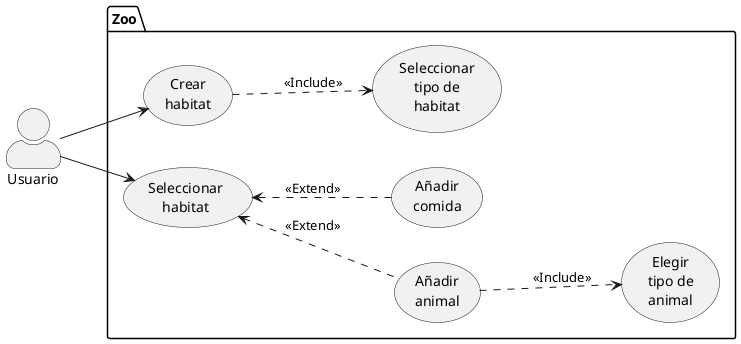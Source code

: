 @startuml
skinparam actorStyle awesome
left to right direction

actor Usuario as user

' Package de zoológico.
package Zoo {
  usecase (Crear\nhabitat) as UC1
  usecase (Seleccionar\nhabitat) as UC2
  usecase (Seleccionar\ntipo de\nhabitat) as UC3
  
  usecase (Añadir\nanimal) as UC5
  usecase (Añadir\ncomida) as UC6

  usecase (Elegir\ntipo de\nanimal) as UC7
}


' Includes, un caso de uso incluye, implica, este otro caso de uso.

' Esto podría expandirse en distintas elecciones.
UC1 ..> UC3 : <<Include>>
UC5 ..> UC7 : <<Include>>


' Extends, estas son opciones opcionales que se ramifican de un caso de uso.
UC2 <.. UC5 : <<Extend>>
UC2 <.. UC6 : <<Extend>>


' Casos de uso usuario principal.
user --> UC1
user --> UC2



@enduml